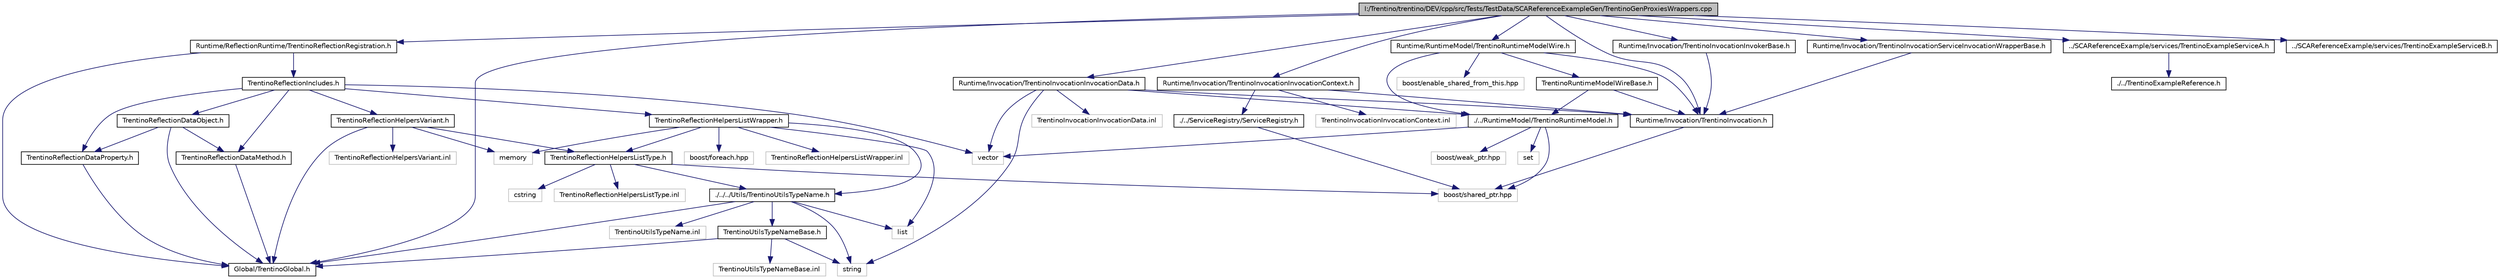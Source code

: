 digraph G
{
  edge [fontname="Helvetica",fontsize="10",labelfontname="Helvetica",labelfontsize="10"];
  node [fontname="Helvetica",fontsize="10",shape=record];
  Node1 [label="I:/Trentino/trentino/DEV/cpp/src/Tests/TestData/SCAReferenceExampleGen/TrentinoGenProxiesWrappers.cpp",height=0.2,width=0.4,color="black", fillcolor="grey75", style="filled" fontcolor="black"];
  Node1 -> Node2 [color="midnightblue",fontsize="10",style="solid",fontname="Helvetica"];
  Node2 [label="Global/TrentinoGlobal.h",height=0.2,width=0.4,color="black", fillcolor="white", style="filled",URL="$_trentino_global_8h.html"];
  Node1 -> Node3 [color="midnightblue",fontsize="10",style="solid",fontname="Helvetica"];
  Node3 [label="Runtime/Invocation/TrentinoInvocation.h",height=0.2,width=0.4,color="black", fillcolor="white", style="filled",URL="$_trentino_invocation_8h.html"];
  Node3 -> Node4 [color="midnightblue",fontsize="10",style="solid",fontname="Helvetica"];
  Node4 [label="boost/shared_ptr.hpp",height=0.2,width=0.4,color="grey75", fillcolor="white", style="filled"];
  Node1 -> Node5 [color="midnightblue",fontsize="10",style="solid",fontname="Helvetica"];
  Node5 [label="Runtime/Invocation/TrentinoInvocationInvocationData.h",height=0.2,width=0.4,color="black", fillcolor="white", style="filled",URL="$_trentino_invocation_invocation_data_8h.html"];
  Node5 -> Node6 [color="midnightblue",fontsize="10",style="solid",fontname="Helvetica"];
  Node6 [label="string",height=0.2,width=0.4,color="grey75", fillcolor="white", style="filled"];
  Node5 -> Node7 [color="midnightblue",fontsize="10",style="solid",fontname="Helvetica"];
  Node7 [label="vector",height=0.2,width=0.4,color="grey75", fillcolor="white", style="filled"];
  Node5 -> Node3 [color="midnightblue",fontsize="10",style="solid",fontname="Helvetica"];
  Node5 -> Node8 [color="midnightblue",fontsize="10",style="solid",fontname="Helvetica"];
  Node8 [label="./../RuntimeModel/TrentinoRuntimeModel.h",height=0.2,width=0.4,color="black", fillcolor="white", style="filled",URL="$_trentino_runtime_model_8h.html"];
  Node8 -> Node7 [color="midnightblue",fontsize="10",style="solid",fontname="Helvetica"];
  Node8 -> Node9 [color="midnightblue",fontsize="10",style="solid",fontname="Helvetica"];
  Node9 [label="set",height=0.2,width=0.4,color="grey75", fillcolor="white", style="filled"];
  Node8 -> Node4 [color="midnightblue",fontsize="10",style="solid",fontname="Helvetica"];
  Node8 -> Node10 [color="midnightblue",fontsize="10",style="solid",fontname="Helvetica"];
  Node10 [label="boost/weak_ptr.hpp",height=0.2,width=0.4,color="grey75", fillcolor="white", style="filled"];
  Node5 -> Node11 [color="midnightblue",fontsize="10",style="solid",fontname="Helvetica"];
  Node11 [label="TrentinoInvocationInvocationData.inl",height=0.2,width=0.4,color="grey75", fillcolor="white", style="filled"];
  Node1 -> Node12 [color="midnightblue",fontsize="10",style="solid",fontname="Helvetica"];
  Node12 [label="Runtime/Invocation/TrentinoInvocationInvocationContext.h",height=0.2,width=0.4,color="black", fillcolor="white", style="filled",URL="$_trentino_invocation_invocation_context_8h.html"];
  Node12 -> Node3 [color="midnightblue",fontsize="10",style="solid",fontname="Helvetica"];
  Node12 -> Node13 [color="midnightblue",fontsize="10",style="solid",fontname="Helvetica"];
  Node13 [label="./../ServiceRegistry/ServiceRegistry.h",height=0.2,width=0.4,color="black", fillcolor="white", style="filled",URL="$_service_registry_8h.html"];
  Node13 -> Node4 [color="midnightblue",fontsize="10",style="solid",fontname="Helvetica"];
  Node12 -> Node14 [color="midnightblue",fontsize="10",style="solid",fontname="Helvetica"];
  Node14 [label="TrentinoInvocationInvocationContext.inl",height=0.2,width=0.4,color="grey75", fillcolor="white", style="filled"];
  Node1 -> Node15 [color="midnightblue",fontsize="10",style="solid",fontname="Helvetica"];
  Node15 [label="Runtime/Invocation/TrentinoInvocationInvokerBase.h",height=0.2,width=0.4,color="black", fillcolor="white", style="filled",URL="$_trentino_invocation_invoker_base_8h.html"];
  Node15 -> Node3 [color="midnightblue",fontsize="10",style="solid",fontname="Helvetica"];
  Node1 -> Node16 [color="midnightblue",fontsize="10",style="solid",fontname="Helvetica"];
  Node16 [label="Runtime/Invocation/TrentinoInvocationServiceInvocationWrapperBase.h",height=0.2,width=0.4,color="black", fillcolor="white", style="filled",URL="$_trentino_invocation_service_invocation_wrapper_base_8h.html"];
  Node16 -> Node3 [color="midnightblue",fontsize="10",style="solid",fontname="Helvetica"];
  Node1 -> Node17 [color="midnightblue",fontsize="10",style="solid",fontname="Helvetica"];
  Node17 [label="Runtime/RuntimeModel/TrentinoRuntimeModelWire.h",height=0.2,width=0.4,color="black", fillcolor="white", style="filled",URL="$_trentino_runtime_model_wire_8h.html"];
  Node17 -> Node8 [color="midnightblue",fontsize="10",style="solid",fontname="Helvetica"];
  Node17 -> Node3 [color="midnightblue",fontsize="10",style="solid",fontname="Helvetica"];
  Node17 -> Node18 [color="midnightblue",fontsize="10",style="solid",fontname="Helvetica"];
  Node18 [label="boost/enable_shared_from_this.hpp",height=0.2,width=0.4,color="grey75", fillcolor="white", style="filled"];
  Node17 -> Node19 [color="midnightblue",fontsize="10",style="solid",fontname="Helvetica"];
  Node19 [label="TrentinoRuntimeModelWireBase.h",height=0.2,width=0.4,color="black", fillcolor="white", style="filled",URL="$_trentino_runtime_model_wire_base_8h.html"];
  Node19 -> Node8 [color="midnightblue",fontsize="10",style="solid",fontname="Helvetica"];
  Node19 -> Node3 [color="midnightblue",fontsize="10",style="solid",fontname="Helvetica"];
  Node1 -> Node20 [color="midnightblue",fontsize="10",style="solid",fontname="Helvetica"];
  Node20 [label="Runtime/ReflectionRuntime/TrentinoReflectionRegistration.h",height=0.2,width=0.4,color="black", fillcolor="white", style="filled",URL="$_trentino_reflection_registration_8h.html"];
  Node20 -> Node2 [color="midnightblue",fontsize="10",style="solid",fontname="Helvetica"];
  Node20 -> Node21 [color="midnightblue",fontsize="10",style="solid",fontname="Helvetica"];
  Node21 [label="TrentinoReflectionIncludes.h",height=0.2,width=0.4,color="black", fillcolor="white", style="filled",URL="$_trentino_reflection_includes_8h.html"];
  Node21 -> Node7 [color="midnightblue",fontsize="10",style="solid",fontname="Helvetica"];
  Node21 -> Node22 [color="midnightblue",fontsize="10",style="solid",fontname="Helvetica"];
  Node22 [label="TrentinoReflectionDataMethod.h",height=0.2,width=0.4,color="black", fillcolor="white", style="filled",URL="$_trentino_reflection_data_method_8h.html"];
  Node22 -> Node2 [color="midnightblue",fontsize="10",style="solid",fontname="Helvetica"];
  Node21 -> Node23 [color="midnightblue",fontsize="10",style="solid",fontname="Helvetica"];
  Node23 [label="TrentinoReflectionDataProperty.h",height=0.2,width=0.4,color="black", fillcolor="white", style="filled",URL="$_trentino_reflection_data_property_8h.html"];
  Node23 -> Node2 [color="midnightblue",fontsize="10",style="solid",fontname="Helvetica"];
  Node21 -> Node24 [color="midnightblue",fontsize="10",style="solid",fontname="Helvetica"];
  Node24 [label="TrentinoReflectionDataObject.h",height=0.2,width=0.4,color="black", fillcolor="white", style="filled",URL="$_trentino_reflection_data_object_8h.html"];
  Node24 -> Node2 [color="midnightblue",fontsize="10",style="solid",fontname="Helvetica"];
  Node24 -> Node23 [color="midnightblue",fontsize="10",style="solid",fontname="Helvetica"];
  Node24 -> Node22 [color="midnightblue",fontsize="10",style="solid",fontname="Helvetica"];
  Node21 -> Node25 [color="midnightblue",fontsize="10",style="solid",fontname="Helvetica"];
  Node25 [label="TrentinoReflectionHelpersVariant.h",height=0.2,width=0.4,color="black", fillcolor="white", style="filled",URL="$_trentino_reflection_helpers_variant_8h.html"];
  Node25 -> Node26 [color="midnightblue",fontsize="10",style="solid",fontname="Helvetica"];
  Node26 [label="memory",height=0.2,width=0.4,color="grey75", fillcolor="white", style="filled"];
  Node25 -> Node2 [color="midnightblue",fontsize="10",style="solid",fontname="Helvetica"];
  Node25 -> Node27 [color="midnightblue",fontsize="10",style="solid",fontname="Helvetica"];
  Node27 [label="TrentinoReflectionHelpersListType.h",height=0.2,width=0.4,color="black", fillcolor="white", style="filled",URL="$_trentino_reflection_helpers_list_type_8h.html"];
  Node27 -> Node4 [color="midnightblue",fontsize="10",style="solid",fontname="Helvetica"];
  Node27 -> Node28 [color="midnightblue",fontsize="10",style="solid",fontname="Helvetica"];
  Node28 [label="cstring",height=0.2,width=0.4,color="grey75", fillcolor="white", style="filled"];
  Node27 -> Node29 [color="midnightblue",fontsize="10",style="solid",fontname="Helvetica"];
  Node29 [label="./../../Utils/TrentinoUtilsTypeName.h",height=0.2,width=0.4,color="black", fillcolor="white", style="filled",URL="$_trentino_utils_type_name_8h.html"];
  Node29 -> Node6 [color="midnightblue",fontsize="10",style="solid",fontname="Helvetica"];
  Node29 -> Node30 [color="midnightblue",fontsize="10",style="solid",fontname="Helvetica"];
  Node30 [label="list",height=0.2,width=0.4,color="grey75", fillcolor="white", style="filled"];
  Node29 -> Node2 [color="midnightblue",fontsize="10",style="solid",fontname="Helvetica"];
  Node29 -> Node31 [color="midnightblue",fontsize="10",style="solid",fontname="Helvetica"];
  Node31 [label="TrentinoUtilsTypeNameBase.h",height=0.2,width=0.4,color="black", fillcolor="white", style="filled",URL="$_trentino_utils_type_name_base_8h.html"];
  Node31 -> Node6 [color="midnightblue",fontsize="10",style="solid",fontname="Helvetica"];
  Node31 -> Node2 [color="midnightblue",fontsize="10",style="solid",fontname="Helvetica"];
  Node31 -> Node32 [color="midnightblue",fontsize="10",style="solid",fontname="Helvetica"];
  Node32 [label="TrentinoUtilsTypeNameBase.inl",height=0.2,width=0.4,color="grey75", fillcolor="white", style="filled"];
  Node29 -> Node33 [color="midnightblue",fontsize="10",style="solid",fontname="Helvetica"];
  Node33 [label="TrentinoUtilsTypeName.inl",height=0.2,width=0.4,color="grey75", fillcolor="white", style="filled"];
  Node27 -> Node34 [color="midnightblue",fontsize="10",style="solid",fontname="Helvetica"];
  Node34 [label="TrentinoReflectionHelpersListType.inl",height=0.2,width=0.4,color="grey75", fillcolor="white", style="filled"];
  Node25 -> Node35 [color="midnightblue",fontsize="10",style="solid",fontname="Helvetica"];
  Node35 [label="TrentinoReflectionHelpersVariant.inl",height=0.2,width=0.4,color="grey75", fillcolor="white", style="filled"];
  Node21 -> Node36 [color="midnightblue",fontsize="10",style="solid",fontname="Helvetica"];
  Node36 [label="TrentinoReflectionHelpersListWrapper.h",height=0.2,width=0.4,color="black", fillcolor="white", style="filled",URL="$_trentino_reflection_helpers_list_wrapper_8h.html"];
  Node36 -> Node26 [color="midnightblue",fontsize="10",style="solid",fontname="Helvetica"];
  Node36 -> Node30 [color="midnightblue",fontsize="10",style="solid",fontname="Helvetica"];
  Node36 -> Node37 [color="midnightblue",fontsize="10",style="solid",fontname="Helvetica"];
  Node37 [label="boost/foreach.hpp",height=0.2,width=0.4,color="grey75", fillcolor="white", style="filled"];
  Node36 -> Node27 [color="midnightblue",fontsize="10",style="solid",fontname="Helvetica"];
  Node36 -> Node29 [color="midnightblue",fontsize="10",style="solid",fontname="Helvetica"];
  Node36 -> Node38 [color="midnightblue",fontsize="10",style="solid",fontname="Helvetica"];
  Node38 [label="TrentinoReflectionHelpersListWrapper.inl",height=0.2,width=0.4,color="grey75", fillcolor="white", style="filled"];
  Node1 -> Node39 [color="midnightblue",fontsize="10",style="solid",fontname="Helvetica"];
  Node39 [label="../SCAReferenceExample/services/TrentinoExampleServiceA.h",height=0.2,width=0.4,color="black", fillcolor="white", style="filled",URL="$_test_data_2_s_c_a_reference_example_2services_2_trentino_example_service_a_8h.html"];
  Node39 -> Node40 [color="midnightblue",fontsize="10",style="solid",fontname="Helvetica"];
  Node40 [label="./../TrentinoExampleReference.h",height=0.2,width=0.4,color="black", fillcolor="white", style="filled",URL="$_test_data_2_s_c_a_reference_example_2_trentino_example_reference_8h.html"];
  Node1 -> Node41 [color="midnightblue",fontsize="10",style="solid",fontname="Helvetica"];
  Node41 [label="../SCAReferenceExample/services/TrentinoExampleServiceB.h",height=0.2,width=0.4,color="black", fillcolor="white", style="filled",URL="$_test_data_2_s_c_a_reference_example_2services_2_trentino_example_service_b_8h.html"];
}

